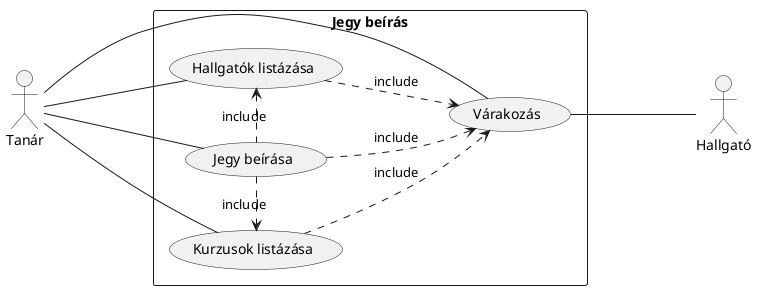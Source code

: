 @startuml Jegy beírás

left to right direction
actor "Tanár" as t
actor "Hallgató" as h

rectangle "Jegy beírás" {
    usecase "Kurzusok listázása" as list_course
    usecase "Hallgatók listázása" as list_student
    usecase "Jegy beírása" as input_grade
    usecase "Várakozás" as wait
}

t --- list_course
t --- list_student
t --- input_grade
t -r-- wait
h -u-- wait

input_grade -l.> list_student : include
input_grade -r.> list_course : include

list_course -.> wait : include
list_student -.> wait : include
input_grade -.> wait : include

@enduml